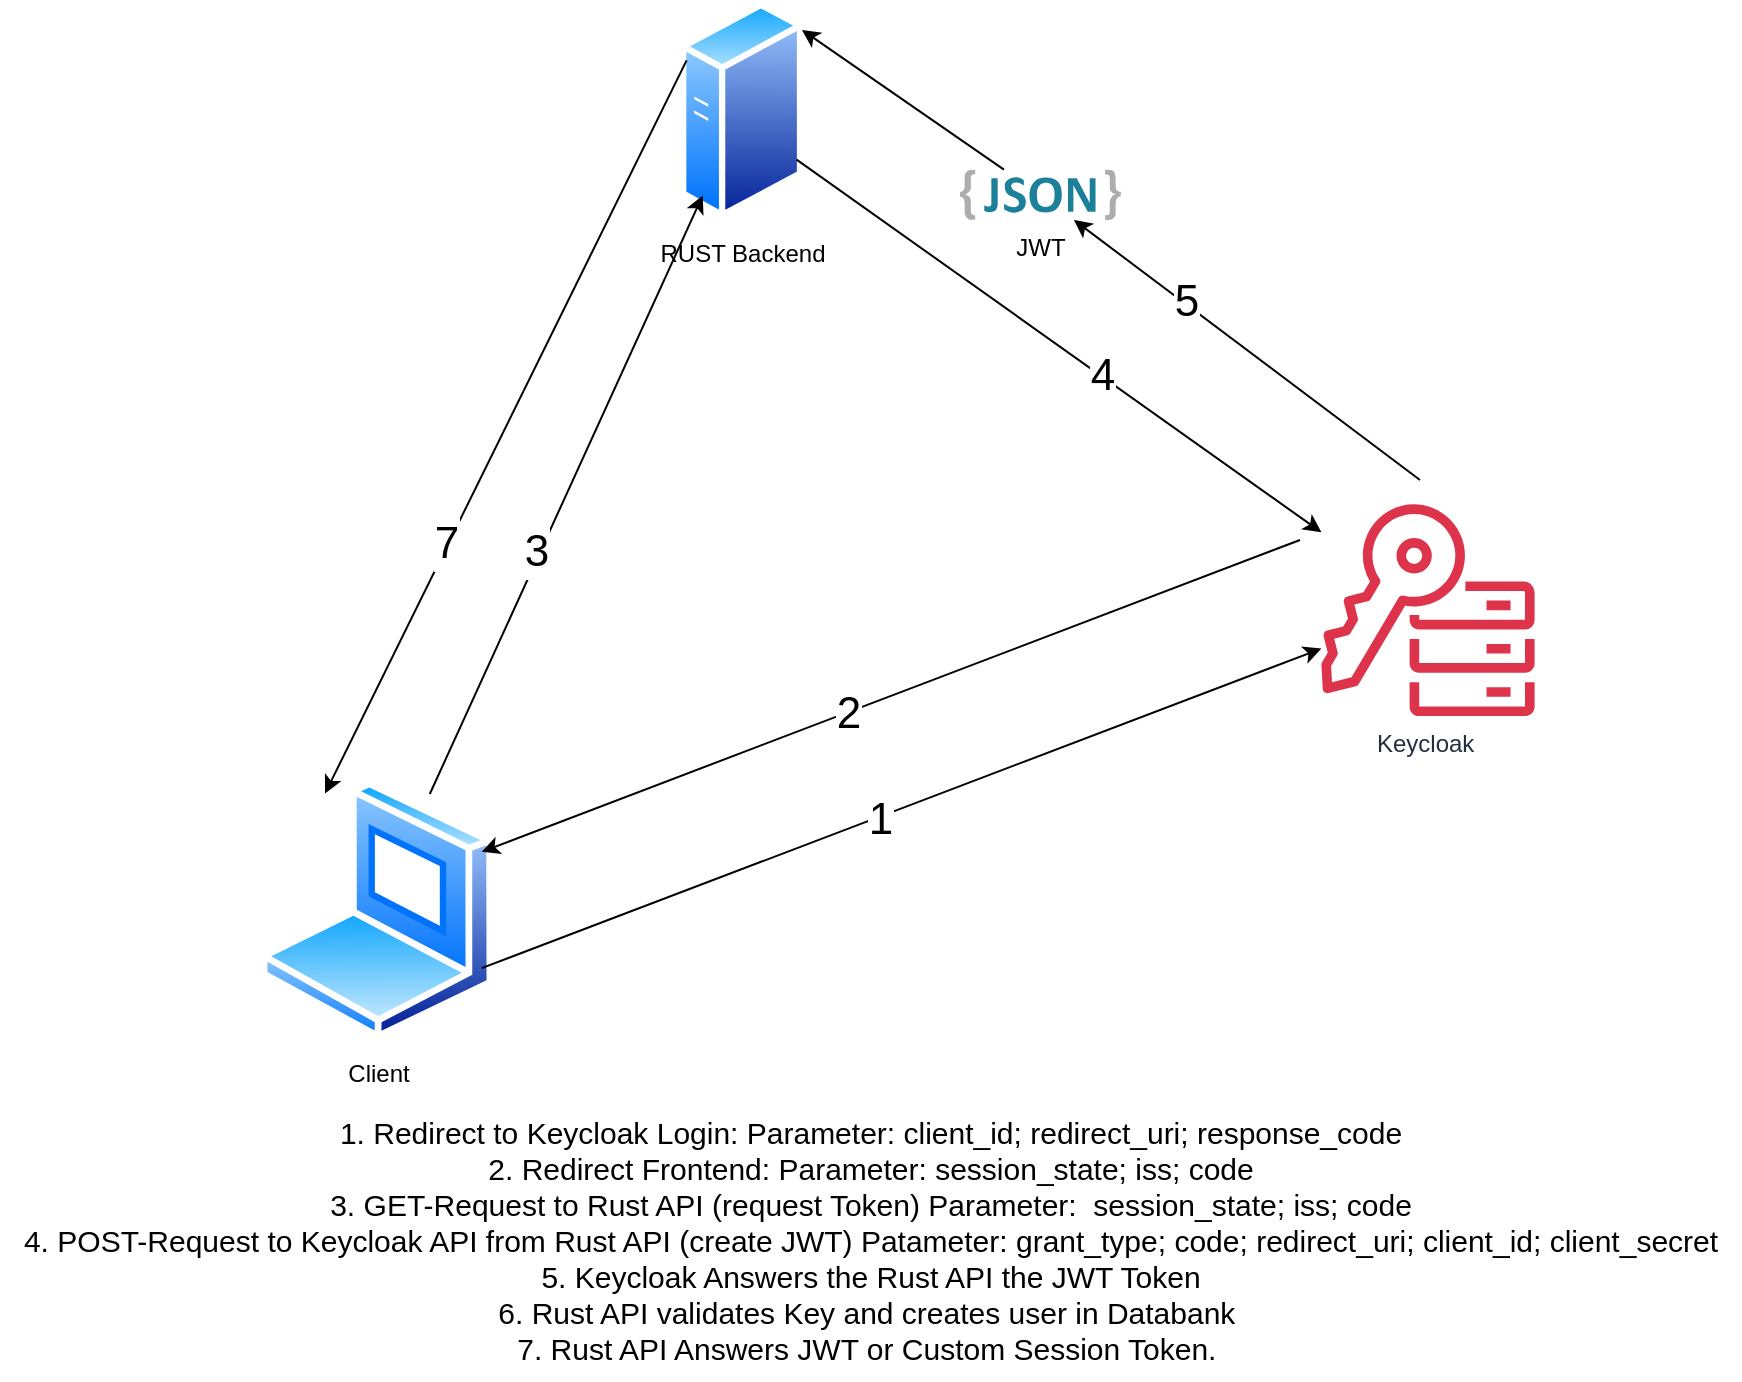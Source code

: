 <mxfile version="24.4.8" type="github">
  <diagram name="Seite-1" id="YF_QmSCzJ3EkdJqQ7EPJ">
    <mxGraphModel dx="2901" dy="1098" grid="1" gridSize="10" guides="1" tooltips="1" connect="1" arrows="1" fold="1" page="1" pageScale="1" pageWidth="827" pageHeight="1169" math="0" shadow="0">
      <root>
        <mxCell id="0" />
        <mxCell id="1" parent="0" />
        <mxCell id="Dn8iJfgRqg9mBhiihJNY-1" value="Client" style="image;aspect=fixed;perimeter=ellipsePerimeter;html=1;align=center;shadow=0;dashed=0;spacingTop=3;image=img/lib/active_directory/laptop_client.svg;" vertex="1" parent="1">
          <mxGeometry x="120" y="550" width="117" height="130" as="geometry" />
        </mxCell>
        <mxCell id="Dn8iJfgRqg9mBhiihJNY-4" value="RUST Backend" style="image;aspect=fixed;perimeter=ellipsePerimeter;html=1;align=center;shadow=0;dashed=0;spacingTop=3;image=img/lib/active_directory/generic_server.svg;" vertex="1" parent="1">
          <mxGeometry x="330" y="160" width="61.6" height="110" as="geometry" />
        </mxCell>
        <mxCell id="Dn8iJfgRqg9mBhiihJNY-5" value="Keycloak&amp;nbsp;" style="sketch=0;outlineConnect=0;fontColor=#232F3E;gradientColor=none;fillColor=#DD344C;strokeColor=none;dashed=0;verticalLabelPosition=bottom;verticalAlign=top;align=center;html=1;fontSize=12;fontStyle=0;aspect=fixed;pointerEvents=1;shape=mxgraph.aws4.key_management_service_external_key_store;" vertex="1" parent="1">
          <mxGeometry x="650" y="410" width="108" height="108" as="geometry" />
        </mxCell>
        <mxCell id="Dn8iJfgRqg9mBhiihJNY-6" value="&lt;font style=&quot;font-size: 22px;&quot;&gt;1&lt;/font&gt;" style="endArrow=classic;html=1;rounded=0;exitX=1;exitY=0.75;exitDx=0;exitDy=0;" edge="1" parent="1" source="Dn8iJfgRqg9mBhiihJNY-1" target="Dn8iJfgRqg9mBhiihJNY-5">
          <mxGeometry x="-0.054" y="-2" width="50" height="50" relative="1" as="geometry">
            <mxPoint x="390" y="590" as="sourcePoint" />
            <mxPoint x="560" y="550" as="targetPoint" />
            <mxPoint as="offset" />
          </mxGeometry>
        </mxCell>
        <mxCell id="Dn8iJfgRqg9mBhiihJNY-9" value="" style="endArrow=classic;html=1;rounded=0;entryX=1;entryY=0.25;entryDx=0;entryDy=0;" edge="1" parent="1" target="Dn8iJfgRqg9mBhiihJNY-1">
          <mxGeometry width="50" height="50" relative="1" as="geometry">
            <mxPoint x="640" y="430" as="sourcePoint" />
            <mxPoint x="440" y="540" as="targetPoint" />
          </mxGeometry>
        </mxCell>
        <mxCell id="Dn8iJfgRqg9mBhiihJNY-10" value="2&lt;br style=&quot;font-size: 22px;&quot;&gt;&lt;div style=&quot;font-size: 22px;&quot;&gt;&lt;br style=&quot;font-size: 22px;&quot;&gt;&lt;/div&gt;" style="edgeLabel;html=1;align=center;verticalAlign=middle;resizable=0;points=[];fontSize=22;" vertex="1" connectable="0" parent="Dn8iJfgRqg9mBhiihJNY-9">
          <mxGeometry x="-0.475" y="1" relative="1" as="geometry">
            <mxPoint x="-119" y="58" as="offset" />
          </mxGeometry>
        </mxCell>
        <mxCell id="Dn8iJfgRqg9mBhiihJNY-11" value="" style="endArrow=classic;html=1;rounded=0;" edge="1" parent="1" source="Dn8iJfgRqg9mBhiihJNY-1" target="Dn8iJfgRqg9mBhiihJNY-4">
          <mxGeometry width="50" height="50" relative="1" as="geometry">
            <mxPoint x="281" y="400" as="sourcePoint" />
            <mxPoint x="440" y="540" as="targetPoint" />
          </mxGeometry>
        </mxCell>
        <mxCell id="Dn8iJfgRqg9mBhiihJNY-14" value="&lt;font style=&quot;font-size: 22px;&quot;&gt;3&lt;/font&gt;" style="edgeLabel;html=1;align=center;verticalAlign=middle;resizable=0;points=[];" vertex="1" connectable="0" parent="Dn8iJfgRqg9mBhiihJNY-11">
          <mxGeometry x="-0.101" y="-4" relative="1" as="geometry">
            <mxPoint x="-12" y="12" as="offset" />
          </mxGeometry>
        </mxCell>
        <mxCell id="Dn8iJfgRqg9mBhiihJNY-15" value="" style="endArrow=classic;html=1;rounded=0;exitX=1;exitY=0.75;exitDx=0;exitDy=0;" edge="1" parent="1" source="Dn8iJfgRqg9mBhiihJNY-4" target="Dn8iJfgRqg9mBhiihJNY-5">
          <mxGeometry width="50" height="50" relative="1" as="geometry">
            <mxPoint x="482" y="293.99" as="sourcePoint" />
            <mxPoint x="440" y="540" as="targetPoint" />
          </mxGeometry>
        </mxCell>
        <mxCell id="Dn8iJfgRqg9mBhiihJNY-25" value="&lt;font style=&quot;font-size: 22px;&quot;&gt;4&lt;/font&gt;" style="edgeLabel;html=1;align=center;verticalAlign=middle;resizable=0;points=[];" vertex="1" connectable="0" parent="Dn8iJfgRqg9mBhiihJNY-15">
          <mxGeometry x="0.163" relative="1" as="geometry">
            <mxPoint as="offset" />
          </mxGeometry>
        </mxCell>
        <mxCell id="Dn8iJfgRqg9mBhiihJNY-19" value="" style="endArrow=classic;html=1;rounded=0;entryX=0.99;entryY=0.136;entryDx=0;entryDy=0;entryPerimeter=0;" edge="1" parent="1" source="Dn8iJfgRqg9mBhiihJNY-3" target="Dn8iJfgRqg9mBhiihJNY-4">
          <mxGeometry width="50" height="50" relative="1" as="geometry">
            <mxPoint x="720" y="400" as="sourcePoint" />
            <mxPoint x="440" y="540" as="targetPoint" />
          </mxGeometry>
        </mxCell>
        <mxCell id="Dn8iJfgRqg9mBhiihJNY-20" value="" style="endArrow=classic;html=1;rounded=0;" edge="1" parent="1" target="Dn8iJfgRqg9mBhiihJNY-3">
          <mxGeometry width="50" height="50" relative="1" as="geometry">
            <mxPoint x="700" y="400" as="sourcePoint" />
            <mxPoint x="391" y="175" as="targetPoint" />
          </mxGeometry>
        </mxCell>
        <mxCell id="Dn8iJfgRqg9mBhiihJNY-22" value="&lt;font style=&quot;font-size: 22px;&quot;&gt;5&lt;/font&gt;" style="edgeLabel;html=1;align=center;verticalAlign=middle;resizable=0;points=[];" vertex="1" connectable="0" parent="Dn8iJfgRqg9mBhiihJNY-20">
          <mxGeometry x="0.358" y="-1" relative="1" as="geometry">
            <mxPoint as="offset" />
          </mxGeometry>
        </mxCell>
        <mxCell id="Dn8iJfgRqg9mBhiihJNY-3" value="JWT" style="dashed=0;outlineConnect=0;html=1;align=center;labelPosition=center;verticalLabelPosition=bottom;verticalAlign=top;shape=mxgraph.weblogos.json_2" vertex="1" parent="1">
          <mxGeometry x="470" y="244.8" width="80.4" height="25.2" as="geometry" />
        </mxCell>
        <mxCell id="Dn8iJfgRqg9mBhiihJNY-21" value="&lt;font style=&quot;font-size: 15px;&quot;&gt;1. Redirect to Keycloak Login: Parameter: client_id; redirect_uri; response_code&lt;br&gt;2. Redirect Frontend: Parameter: session_state; iss; code&lt;/font&gt;&lt;div style=&quot;font-size: 15px;&quot;&gt;&lt;font style=&quot;font-size: 15px;&quot;&gt;3. GET-Request to Rust API (request Token) Parameter:&amp;nbsp;&amp;nbsp;session_state; iss; code&lt;br&gt;&lt;/font&gt;&lt;div&gt;&lt;font style=&quot;font-size: 15px;&quot;&gt;4. POST-Request to Keycloak API from Rust API (create JWT) Patameter:&lt;span style=&quot;&quot;&gt;&amp;nbsp;&lt;/span&gt;&lt;span style=&quot;&quot;&gt;grant_type;&amp;nbsp;&lt;/span&gt;&lt;span style=&quot;&quot;&gt;code;&amp;nbsp;&lt;/span&gt;&lt;span style=&quot;&quot;&gt;redirect_uri;&amp;nbsp;&lt;/span&gt;&lt;span style=&quot;&quot;&gt;client_id;&amp;nbsp;&lt;/span&gt;&lt;span style=&quot;&quot;&gt;client_secret&lt;/span&gt;&lt;/font&gt;&lt;/div&gt;&lt;div&gt;&lt;font style=&quot;font-size: 15px;&quot;&gt;&lt;span style=&quot;&quot;&gt;5. Keycloak Answers the Rust API the JWT Token&lt;br&gt;6. Rust API validates Key and creates user in Databank&amp;nbsp;&lt;br&gt;7. Rust API Answers JWT or Custom Session Token.&amp;nbsp;&lt;/span&gt;&lt;/font&gt;&lt;/div&gt;&lt;/div&gt;" style="text;html=1;align=center;verticalAlign=middle;resizable=0;points=[];autosize=1;labelBackgroundColor=default;" vertex="1" parent="1">
          <mxGeometry x="-10" y="710" width="870" height="140" as="geometry" />
        </mxCell>
        <mxCell id="Dn8iJfgRqg9mBhiihJNY-23" value="" style="endArrow=classic;html=1;rounded=0;exitX=0;exitY=0.25;exitDx=0;exitDy=0;entryX=0.25;entryY=0;entryDx=0;entryDy=0;" edge="1" parent="1" source="Dn8iJfgRqg9mBhiihJNY-4" target="Dn8iJfgRqg9mBhiihJNY-1">
          <mxGeometry width="50" height="50" relative="1" as="geometry">
            <mxPoint x="390" y="560" as="sourcePoint" />
            <mxPoint x="440" y="510" as="targetPoint" />
          </mxGeometry>
        </mxCell>
        <mxCell id="Dn8iJfgRqg9mBhiihJNY-24" value="&lt;font style=&quot;font-size: 22px;&quot;&gt;7&lt;/font&gt;" style="edgeLabel;html=1;align=center;verticalAlign=middle;resizable=0;points=[];" vertex="1" connectable="0" parent="Dn8iJfgRqg9mBhiihJNY-23">
          <mxGeometry x="0.322" y="-1" relative="1" as="geometry">
            <mxPoint as="offset" />
          </mxGeometry>
        </mxCell>
      </root>
    </mxGraphModel>
  </diagram>
</mxfile>
